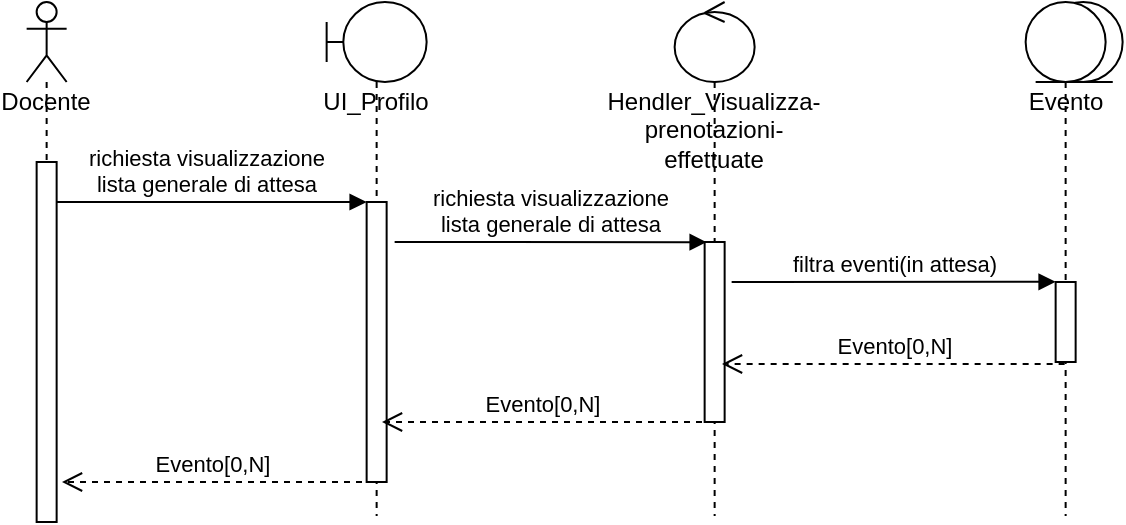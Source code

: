 <mxfile version="14.3.0" type="device"><diagram id="RlcsSLdngmanRlJKzgMl" name="Page-1"><mxGraphModel dx="1038" dy="-692" grid="1" gridSize="10" guides="1" tooltips="1" connect="1" arrows="1" fold="1" page="1" pageScale="1" pageWidth="827" pageHeight="1169" math="0" shadow="0"><root><mxCell id="0"/><mxCell id="1" parent="0"/><mxCell id="YJZ1ht0CzhPxmZBsadFN-2" value="richiesta visualizzazione&lt;br&gt;lista generale di attesa" style="html=1;verticalAlign=bottom;endArrow=block;" parent="1" target="YJZ1ht0CzhPxmZBsadFN-5" edge="1"><mxGeometry width="80" relative="1" as="geometry"><mxPoint x="181.82" y="1883" as="sourcePoint"/><mxPoint x="322.32" y="1863" as="targetPoint"/><Array as="points"><mxPoint x="291.82" y="1883"/></Array></mxGeometry></mxCell><mxCell id="YJZ1ht0CzhPxmZBsadFN-3" value="" style="ellipse;shape=umlEntity;whiteSpace=wrap;html=1;" parent="1" vertex="1"><mxGeometry x="680.82" y="1783" width="39.5" height="40" as="geometry"/></mxCell><mxCell id="YJZ1ht0CzhPxmZBsadFN-4" value="UI_Profilo" style="shape=umlLifeline;participant=umlBoundary;perimeter=lifelinePerimeter;whiteSpace=wrap;html=1;container=1;collapsible=0;recursiveResize=0;verticalAlign=top;spacingTop=36;outlineConnect=0;" parent="1" vertex="1"><mxGeometry x="322.32" y="1783" width="50" height="257" as="geometry"/></mxCell><mxCell id="YJZ1ht0CzhPxmZBsadFN-5" value="" style="html=1;points=[];perimeter=orthogonalPerimeter;" parent="YJZ1ht0CzhPxmZBsadFN-4" vertex="1"><mxGeometry x="20" y="100" width="10" height="140" as="geometry"/></mxCell><mxCell id="YJZ1ht0CzhPxmZBsadFN-6" value="Evento" style="shape=umlLifeline;participant=umlEntity;perimeter=lifelinePerimeter;whiteSpace=wrap;html=1;container=1;collapsible=0;recursiveResize=0;verticalAlign=top;spacingTop=36;outlineConnect=0;" parent="1" vertex="1"><mxGeometry x="671.82" y="1783" width="40" height="257" as="geometry"/></mxCell><mxCell id="YJZ1ht0CzhPxmZBsadFN-7" value="" style="html=1;points=[];perimeter=orthogonalPerimeter;" parent="YJZ1ht0CzhPxmZBsadFN-6" vertex="1"><mxGeometry x="15" y="140" width="10" height="40" as="geometry"/></mxCell><mxCell id="YJZ1ht0CzhPxmZBsadFN-8" value="Hendler_Visualizza-prenotazioni-effettuate" style="shape=umlLifeline;participant=umlControl;perimeter=lifelinePerimeter;whiteSpace=wrap;html=1;container=1;collapsible=0;recursiveResize=0;verticalAlign=top;spacingTop=36;outlineConnect=0;" parent="1" vertex="1"><mxGeometry x="496.32" y="1783" width="40" height="257" as="geometry"/></mxCell><mxCell id="YJZ1ht0CzhPxmZBsadFN-9" value="" style="html=1;points=[];perimeter=orthogonalPerimeter;" parent="YJZ1ht0CzhPxmZBsadFN-8" vertex="1"><mxGeometry x="15" y="120" width="10" height="90" as="geometry"/></mxCell><mxCell id="YJZ1ht0CzhPxmZBsadFN-10" value="Docente" style="shape=umlLifeline;participant=umlActor;perimeter=lifelinePerimeter;whiteSpace=wrap;html=1;container=1;collapsible=0;recursiveResize=0;verticalAlign=top;spacingTop=36;outlineConnect=0;" parent="1" vertex="1"><mxGeometry x="172.32" y="1783" width="20" height="257" as="geometry"/></mxCell><mxCell id="YJZ1ht0CzhPxmZBsadFN-11" value="" style="html=1;points=[];perimeter=orthogonalPerimeter;" parent="YJZ1ht0CzhPxmZBsadFN-10" vertex="1"><mxGeometry x="5" y="80" width="10" height="180" as="geometry"/></mxCell><mxCell id="YJZ1ht0CzhPxmZBsadFN-12" value="richiesta visualizzazione&lt;br&gt;lista generale di attesa" style="html=1;verticalAlign=bottom;endArrow=block;entryX=0.1;entryY=0.001;entryDx=0;entryDy=0;entryPerimeter=0;" parent="1" target="YJZ1ht0CzhPxmZBsadFN-9" edge="1"><mxGeometry width="80" relative="1" as="geometry"><mxPoint x="356.32" y="1903" as="sourcePoint"/><mxPoint x="507.12" y="1883.08" as="targetPoint"/></mxGeometry></mxCell><mxCell id="YJZ1ht0CzhPxmZBsadFN-13" value="filtra eventi(in attesa)" style="html=1;verticalAlign=bottom;endArrow=block;entryX=-0.002;entryY=-0.002;entryDx=0;entryDy=0;entryPerimeter=0;" parent="1" target="YJZ1ht0CzhPxmZBsadFN-7" edge="1"><mxGeometry width="80" relative="1" as="geometry"><mxPoint x="524.82" y="1923" as="sourcePoint"/><mxPoint x="683.0" y="1926" as="targetPoint"/></mxGeometry></mxCell><mxCell id="YJZ1ht0CzhPxmZBsadFN-14" value="Evento[0,N]" style="html=1;verticalAlign=bottom;endArrow=open;dashed=1;endSize=8;" parent="1" source="YJZ1ht0CzhPxmZBsadFN-6" edge="1"><mxGeometry relative="1" as="geometry"><mxPoint x="680.0" y="1964" as="sourcePoint"/><mxPoint x="520.0" y="1964" as="targetPoint"/></mxGeometry></mxCell><mxCell id="YJZ1ht0CzhPxmZBsadFN-15" value="Evento[0,N]" style="html=1;verticalAlign=bottom;endArrow=open;dashed=1;endSize=8;" parent="1" edge="1"><mxGeometry relative="1" as="geometry"><mxPoint x="510.0" y="1993" as="sourcePoint"/><mxPoint x="350.0" y="1993" as="targetPoint"/></mxGeometry></mxCell><mxCell id="YJZ1ht0CzhPxmZBsadFN-16" value="Evento[0,N]" style="html=1;verticalAlign=bottom;endArrow=open;dashed=1;endSize=8;" parent="1" edge="1"><mxGeometry relative="1" as="geometry"><mxPoint x="340.0" y="2023" as="sourcePoint"/><mxPoint x="190.0" y="2023" as="targetPoint"/></mxGeometry></mxCell></root></mxGraphModel></diagram></mxfile>